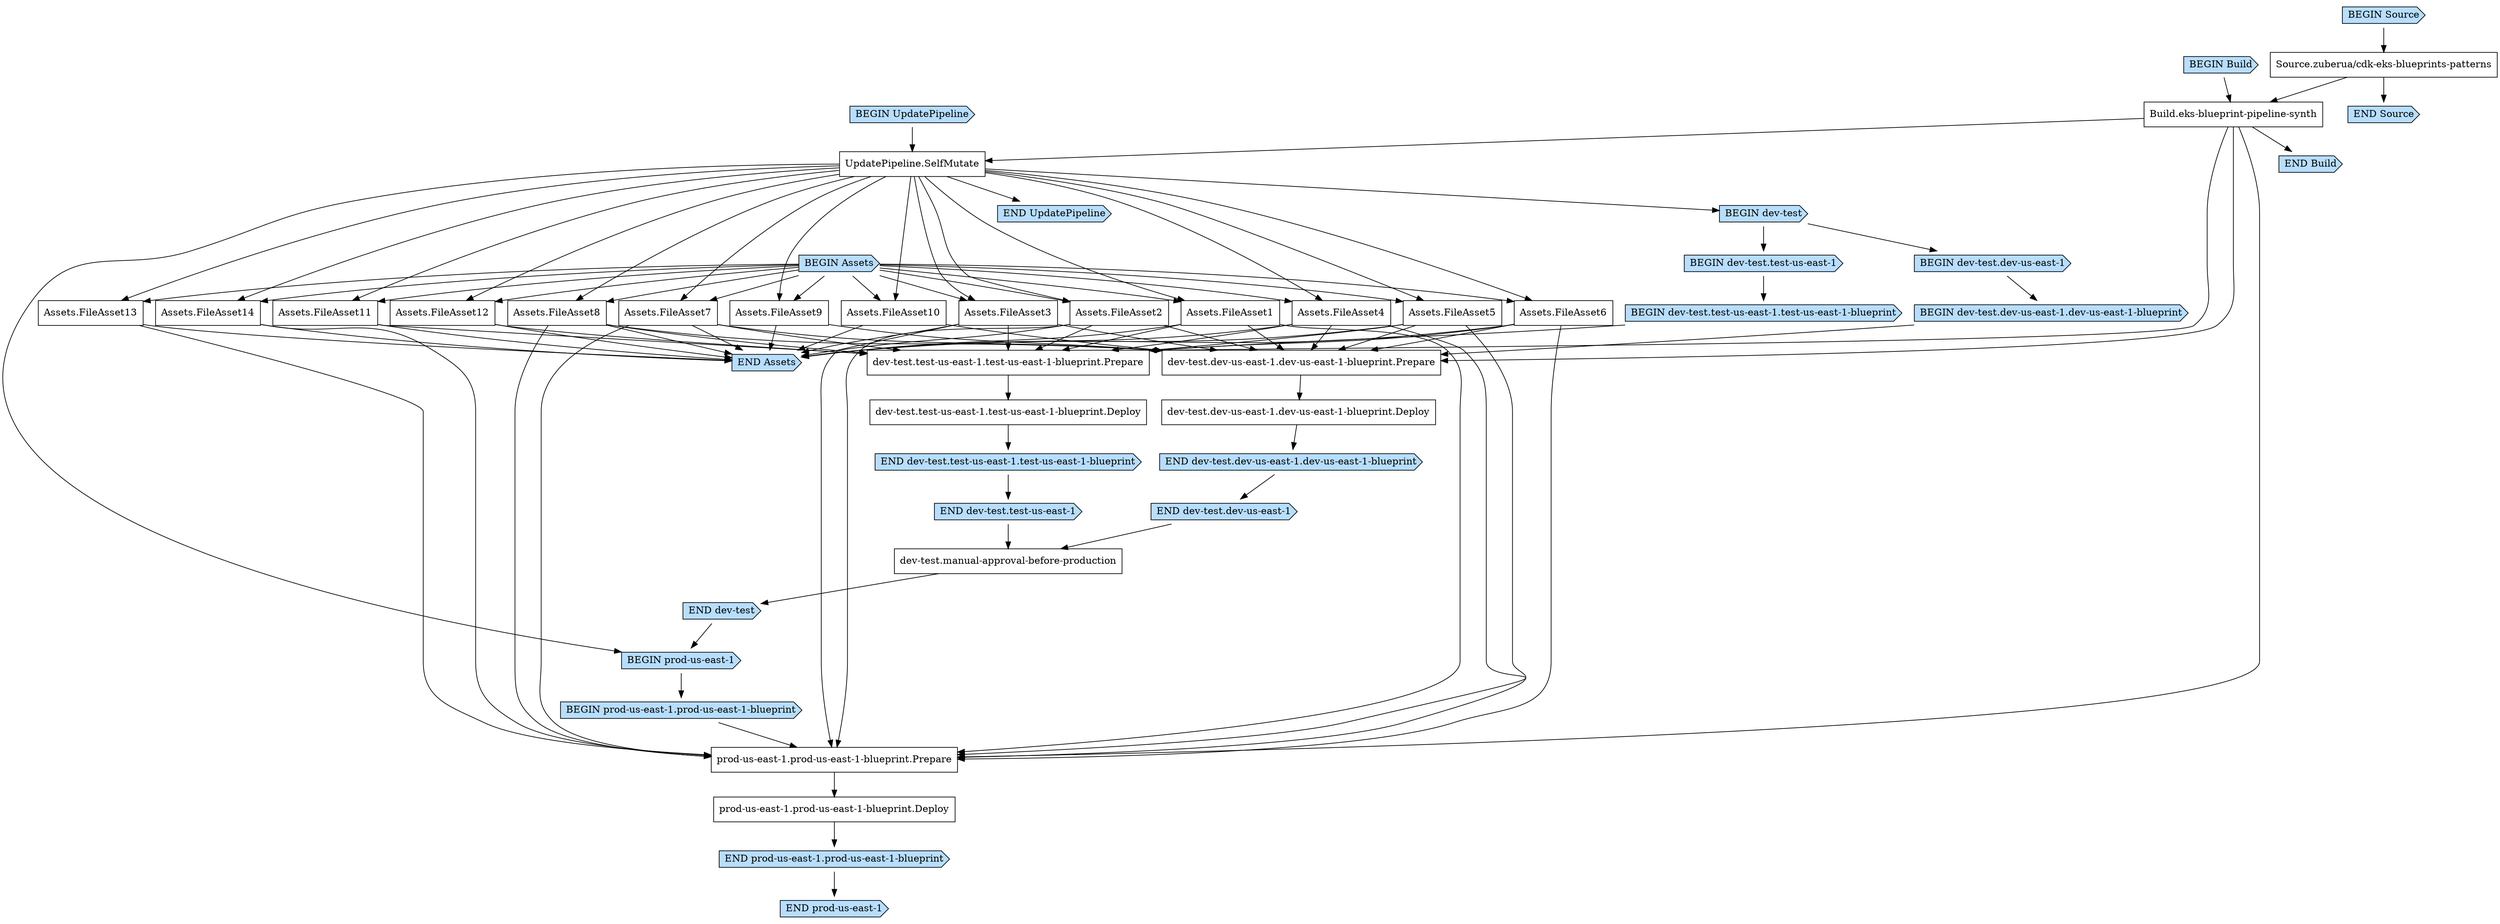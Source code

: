 digraph G {
  # Arrows represent an "unlocks" relationship (opposite of dependency). So chosen
  # because the layout looks more natural that way.
  # To represent subgraph dependencies, subgraphs are represented by BEGIN/END nodes.
  # To render: `dot -Tsvg eksblueprintpipelinestackeksblueprintpipeline27DBE21C.dot > graph.svg`, open in a browser.
  node [shape="box"];
"BEGIN Build" [shape="cds", style="filled", fillcolor="#b7deff"];
"END Build" [shape="cds", style="filled", fillcolor="#b7deff"];
"Build.eks-blueprint-pipeline-synth";
"Source.zuberua/cdk-eks-blueprints-patterns" -> "Build.eks-blueprint-pipeline-synth";
"BEGIN Build" -> "Build.eks-blueprint-pipeline-synth";
"Build.eks-blueprint-pipeline-synth" -> "END Build";
"BEGIN UpdatePipeline" [shape="cds", style="filled", fillcolor="#b7deff"];
"END UpdatePipeline" [shape="cds", style="filled", fillcolor="#b7deff"];
"UpdatePipeline.SelfMutate";
"Build.eks-blueprint-pipeline-synth" -> "UpdatePipeline.SelfMutate";
"BEGIN UpdatePipeline" -> "UpdatePipeline.SelfMutate";
"UpdatePipeline.SelfMutate" -> "END UpdatePipeline";
"BEGIN Assets" [shape="cds", style="filled", fillcolor="#b7deff"];
"END Assets" [shape="cds", style="filled", fillcolor="#b7deff"];
"Assets.FileAsset1";
"UpdatePipeline.SelfMutate" -> "Assets.FileAsset1";
"Assets.FileAsset2";
"UpdatePipeline.SelfMutate" -> "Assets.FileAsset2";
"Assets.FileAsset3";
"UpdatePipeline.SelfMutate" -> "Assets.FileAsset3";
"Assets.FileAsset4";
"UpdatePipeline.SelfMutate" -> "Assets.FileAsset4";
"Assets.FileAsset5";
"UpdatePipeline.SelfMutate" -> "Assets.FileAsset5";
"Assets.FileAsset6";
"UpdatePipeline.SelfMutate" -> "Assets.FileAsset6";
"Assets.FileAsset7";
"UpdatePipeline.SelfMutate" -> "Assets.FileAsset7";
"Assets.FileAsset8";
"UpdatePipeline.SelfMutate" -> "Assets.FileAsset8";
"Assets.FileAsset9";
"UpdatePipeline.SelfMutate" -> "Assets.FileAsset9";
"Assets.FileAsset10";
"UpdatePipeline.SelfMutate" -> "Assets.FileAsset10";
"Assets.FileAsset11";
"UpdatePipeline.SelfMutate" -> "Assets.FileAsset11";
"Assets.FileAsset12";
"UpdatePipeline.SelfMutate" -> "Assets.FileAsset12";
"Assets.FileAsset13";
"UpdatePipeline.SelfMutate" -> "Assets.FileAsset13";
"Assets.FileAsset14";
"UpdatePipeline.SelfMutate" -> "Assets.FileAsset14";
"BEGIN Assets" -> "Assets.FileAsset1";
"BEGIN Assets" -> "Assets.FileAsset10";
"BEGIN Assets" -> "Assets.FileAsset11";
"BEGIN Assets" -> "Assets.FileAsset12";
"BEGIN Assets" -> "Assets.FileAsset13";
"BEGIN Assets" -> "Assets.FileAsset14";
"BEGIN Assets" -> "Assets.FileAsset2";
"BEGIN Assets" -> "Assets.FileAsset3";
"BEGIN Assets" -> "Assets.FileAsset4";
"BEGIN Assets" -> "Assets.FileAsset5";
"BEGIN Assets" -> "Assets.FileAsset6";
"BEGIN Assets" -> "Assets.FileAsset7";
"BEGIN Assets" -> "Assets.FileAsset8";
"BEGIN Assets" -> "Assets.FileAsset9";
"Assets.FileAsset1" -> "END Assets";
"Assets.FileAsset10" -> "END Assets";
"Assets.FileAsset11" -> "END Assets";
"Assets.FileAsset12" -> "END Assets";
"Assets.FileAsset13" -> "END Assets";
"Assets.FileAsset14" -> "END Assets";
"Assets.FileAsset2" -> "END Assets";
"Assets.FileAsset3" -> "END Assets";
"Assets.FileAsset4" -> "END Assets";
"Assets.FileAsset5" -> "END Assets";
"Assets.FileAsset6" -> "END Assets";
"Assets.FileAsset7" -> "END Assets";
"Assets.FileAsset8" -> "END Assets";
"Assets.FileAsset9" -> "END Assets";
"BEGIN dev-test" [shape="cds", style="filled", fillcolor="#b7deff"];
"END dev-test" [shape="cds", style="filled", fillcolor="#b7deff"];
"UpdatePipeline.SelfMutate" -> "BEGIN dev-test";
"BEGIN dev-test.dev-us-east-1" [shape="cds", style="filled", fillcolor="#b7deff"];
"END dev-test.dev-us-east-1" [shape="cds", style="filled", fillcolor="#b7deff"];
"BEGIN dev-test.dev-us-east-1.dev-us-east-1-blueprint" [shape="cds", style="filled", fillcolor="#b7deff"];
"END dev-test.dev-us-east-1.dev-us-east-1-blueprint" [shape="cds", style="filled", fillcolor="#b7deff"];
"dev-test.dev-us-east-1.dev-us-east-1-blueprint.Deploy";
"dev-test.dev-us-east-1.dev-us-east-1-blueprint.Prepare" -> "dev-test.dev-us-east-1.dev-us-east-1-blueprint.Deploy";
"dev-test.dev-us-east-1.dev-us-east-1-blueprint.Prepare";
"Build.eks-blueprint-pipeline-synth" -> "dev-test.dev-us-east-1.dev-us-east-1-blueprint.Prepare";
"Assets.FileAsset1" -> "dev-test.dev-us-east-1.dev-us-east-1-blueprint.Prepare";
"Assets.FileAsset2" -> "dev-test.dev-us-east-1.dev-us-east-1-blueprint.Prepare";
"Assets.FileAsset3" -> "dev-test.dev-us-east-1.dev-us-east-1-blueprint.Prepare";
"Assets.FileAsset4" -> "dev-test.dev-us-east-1.dev-us-east-1-blueprint.Prepare";
"Assets.FileAsset5" -> "dev-test.dev-us-east-1.dev-us-east-1-blueprint.Prepare";
"Assets.FileAsset6" -> "dev-test.dev-us-east-1.dev-us-east-1-blueprint.Prepare";
"Assets.FileAsset7" -> "dev-test.dev-us-east-1.dev-us-east-1-blueprint.Prepare";
"Assets.FileAsset8" -> "dev-test.dev-us-east-1.dev-us-east-1-blueprint.Prepare";
"Assets.FileAsset9" -> "dev-test.dev-us-east-1.dev-us-east-1-blueprint.Prepare";
"Assets.FileAsset10" -> "dev-test.dev-us-east-1.dev-us-east-1-blueprint.Prepare";
"BEGIN dev-test.dev-us-east-1.dev-us-east-1-blueprint" -> "dev-test.dev-us-east-1.dev-us-east-1-blueprint.Prepare";
"dev-test.dev-us-east-1.dev-us-east-1-blueprint.Deploy" -> "END dev-test.dev-us-east-1.dev-us-east-1-blueprint";
"BEGIN dev-test.dev-us-east-1" -> "BEGIN dev-test.dev-us-east-1.dev-us-east-1-blueprint";
"END dev-test.dev-us-east-1.dev-us-east-1-blueprint" -> "END dev-test.dev-us-east-1";
"BEGIN dev-test.test-us-east-1" [shape="cds", style="filled", fillcolor="#b7deff"];
"END dev-test.test-us-east-1" [shape="cds", style="filled", fillcolor="#b7deff"];
"BEGIN dev-test.test-us-east-1.test-us-east-1-blueprint" [shape="cds", style="filled", fillcolor="#b7deff"];
"END dev-test.test-us-east-1.test-us-east-1-blueprint" [shape="cds", style="filled", fillcolor="#b7deff"];
"dev-test.test-us-east-1.test-us-east-1-blueprint.Deploy";
"dev-test.test-us-east-1.test-us-east-1-blueprint.Prepare" -> "dev-test.test-us-east-1.test-us-east-1-blueprint.Deploy";
"dev-test.test-us-east-1.test-us-east-1-blueprint.Prepare";
"Build.eks-blueprint-pipeline-synth" -> "dev-test.test-us-east-1.test-us-east-1-blueprint.Prepare";
"Assets.FileAsset1" -> "dev-test.test-us-east-1.test-us-east-1-blueprint.Prepare";
"Assets.FileAsset2" -> "dev-test.test-us-east-1.test-us-east-1-blueprint.Prepare";
"Assets.FileAsset3" -> "dev-test.test-us-east-1.test-us-east-1-blueprint.Prepare";
"Assets.FileAsset4" -> "dev-test.test-us-east-1.test-us-east-1-blueprint.Prepare";
"Assets.FileAsset5" -> "dev-test.test-us-east-1.test-us-east-1-blueprint.Prepare";
"Assets.FileAsset6" -> "dev-test.test-us-east-1.test-us-east-1-blueprint.Prepare";
"Assets.FileAsset7" -> "dev-test.test-us-east-1.test-us-east-1-blueprint.Prepare";
"Assets.FileAsset8" -> "dev-test.test-us-east-1.test-us-east-1-blueprint.Prepare";
"Assets.FileAsset11" -> "dev-test.test-us-east-1.test-us-east-1-blueprint.Prepare";
"Assets.FileAsset12" -> "dev-test.test-us-east-1.test-us-east-1-blueprint.Prepare";
"BEGIN dev-test.test-us-east-1.test-us-east-1-blueprint" -> "dev-test.test-us-east-1.test-us-east-1-blueprint.Prepare";
"dev-test.test-us-east-1.test-us-east-1-blueprint.Deploy" -> "END dev-test.test-us-east-1.test-us-east-1-blueprint";
"BEGIN dev-test.test-us-east-1" -> "BEGIN dev-test.test-us-east-1.test-us-east-1-blueprint";
"END dev-test.test-us-east-1.test-us-east-1-blueprint" -> "END dev-test.test-us-east-1";
"dev-test.manual-approval-before-production";
"END dev-test.dev-us-east-1" -> "dev-test.manual-approval-before-production";
"END dev-test.test-us-east-1" -> "dev-test.manual-approval-before-production";
"BEGIN dev-test" -> "BEGIN dev-test.dev-us-east-1";
"BEGIN dev-test" -> "BEGIN dev-test.test-us-east-1";
"dev-test.manual-approval-before-production" -> "END dev-test";
"BEGIN prod-us-east-1" [shape="cds", style="filled", fillcolor="#b7deff"];
"END prod-us-east-1" [shape="cds", style="filled", fillcolor="#b7deff"];
"UpdatePipeline.SelfMutate" -> "BEGIN prod-us-east-1";
"END dev-test" -> "BEGIN prod-us-east-1";
"BEGIN prod-us-east-1.prod-us-east-1-blueprint" [shape="cds", style="filled", fillcolor="#b7deff"];
"END prod-us-east-1.prod-us-east-1-blueprint" [shape="cds", style="filled", fillcolor="#b7deff"];
"prod-us-east-1.prod-us-east-1-blueprint.Deploy";
"prod-us-east-1.prod-us-east-1-blueprint.Prepare" -> "prod-us-east-1.prod-us-east-1-blueprint.Deploy";
"prod-us-east-1.prod-us-east-1-blueprint.Prepare";
"Build.eks-blueprint-pipeline-synth" -> "prod-us-east-1.prod-us-east-1-blueprint.Prepare";
"Assets.FileAsset1" -> "prod-us-east-1.prod-us-east-1-blueprint.Prepare";
"Assets.FileAsset2" -> "prod-us-east-1.prod-us-east-1-blueprint.Prepare";
"Assets.FileAsset3" -> "prod-us-east-1.prod-us-east-1-blueprint.Prepare";
"Assets.FileAsset4" -> "prod-us-east-1.prod-us-east-1-blueprint.Prepare";
"Assets.FileAsset5" -> "prod-us-east-1.prod-us-east-1-blueprint.Prepare";
"Assets.FileAsset6" -> "prod-us-east-1.prod-us-east-1-blueprint.Prepare";
"Assets.FileAsset7" -> "prod-us-east-1.prod-us-east-1-blueprint.Prepare";
"Assets.FileAsset8" -> "prod-us-east-1.prod-us-east-1-blueprint.Prepare";
"Assets.FileAsset13" -> "prod-us-east-1.prod-us-east-1-blueprint.Prepare";
"Assets.FileAsset14" -> "prod-us-east-1.prod-us-east-1-blueprint.Prepare";
"BEGIN prod-us-east-1.prod-us-east-1-blueprint" -> "prod-us-east-1.prod-us-east-1-blueprint.Prepare";
"prod-us-east-1.prod-us-east-1-blueprint.Deploy" -> "END prod-us-east-1.prod-us-east-1-blueprint";
"BEGIN prod-us-east-1" -> "BEGIN prod-us-east-1.prod-us-east-1-blueprint";
"END prod-us-east-1.prod-us-east-1-blueprint" -> "END prod-us-east-1";
"BEGIN Source" [shape="cds", style="filled", fillcolor="#b7deff"];
"END Source" [shape="cds", style="filled", fillcolor="#b7deff"];
"Source.zuberua/cdk-eks-blueprints-patterns";
"BEGIN Source" -> "Source.zuberua/cdk-eks-blueprints-patterns";
"Source.zuberua/cdk-eks-blueprints-patterns" -> "END Source";
}